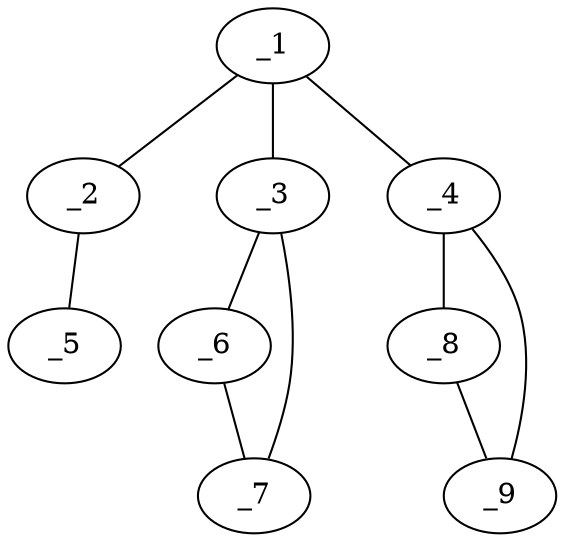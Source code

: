 graph molid73166 {
	_1	 [charge=0,
		chem=1,
		symbol="C  ",
		x="3.866",
		y="0.5"];
	_2	 [charge=0,
		chem=4,
		symbol="N  ",
		x="4.366",
		y="1.366"];
	_1 -- _2	 [valence=2];
	_3	 [charge=0,
		chem=1,
		symbol="C  ",
		x="2.866",
		y="0.5"];
	_1 -- _3	 [valence=1];
	_4	 [charge=0,
		chem=1,
		symbol="C  ",
		x="4.366",
		y="-0.366"];
	_1 -- _4	 [valence=1];
	_5	 [charge=0,
		chem=2,
		symbol="O  ",
		x="5.366",
		y="1.366"];
	_2 -- _5	 [valence=1];
	_6	 [charge=0,
		chem=1,
		symbol="C  ",
		x=2,
		y=0];
	_3 -- _6	 [valence=1];
	_7	 [charge=0,
		chem=1,
		symbol="C  ",
		x=2,
		y=1];
	_3 -- _7	 [valence=1];
	_8	 [charge=0,
		chem=1,
		symbol="C  ",
		x="4.366",
		y="-1.366"];
	_4 -- _8	 [valence=1];
	_9	 [charge=0,
		chem=1,
		symbol="C  ",
		x="5.2321",
		y="-0.866"];
	_4 -- _9	 [valence=1];
	_6 -- _7	 [valence=1];
	_8 -- _9	 [valence=1];
}
